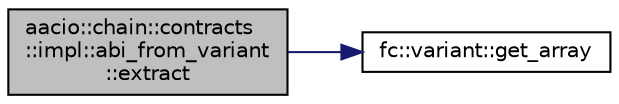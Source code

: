 digraph "aacio::chain::contracts::impl::abi_from_variant::extract"
{
  edge [fontname="Helvetica",fontsize="10",labelfontname="Helvetica",labelfontsize="10"];
  node [fontname="Helvetica",fontsize="10",shape=record];
  rankdir="LR";
  Node4 [label="aacio::chain::contracts\l::impl::abi_from_variant\l::extract",height=0.2,width=0.4,color="black", fillcolor="grey75", style="filled", fontcolor="black"];
  Node4 -> Node5 [color="midnightblue",fontsize="10",style="solid"];
  Node5 [label="fc::variant::get_array",height=0.2,width=0.4,color="black", fillcolor="white", style="filled",URL="$classfc_1_1variant.html#aea83c87e4e1b1e185f57717b4bd683a5"];
}
